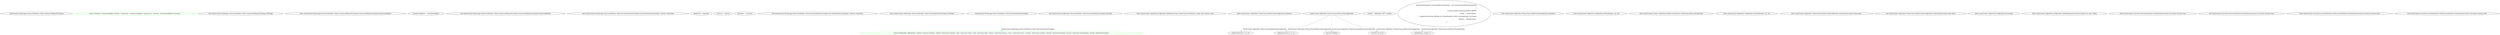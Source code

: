 digraph  {
m0_3 [cluster="QuantConnect.Brokerages.InteractiveBrokers.Client.CommissionReportEventArgs.ToString()", file="CommissionReportEventArgs.cs", label="QuantConnect.Brokerages.InteractiveBrokers.Client.CommissionReportEventArgs", span=""];
m0_4 [cluster="QuantConnect.Brokerages.InteractiveBrokers.Client.CommissionReportEventArgs.ToString()", color=green, community=0, file="CommissionReportEventArgs.cs", label="return $''ExecId: {CommissionReport.ExecId}, Commission: {CommissionReport.Commission}, Currency: {CommissionReport.Currency}'';", prediction=0, span="43-43"];
m0_5 [cluster="QuantConnect.Brokerages.InteractiveBrokers.Client.CommissionReportEventArgs.ToString()", file="CommissionReportEventArgs.cs", label="Exit QuantConnect.Brokerages.InteractiveBrokers.Client.CommissionReportEventArgs.ToString()", span="41-41"];
m0_0 [cluster="QuantConnect.Brokerages.InteractiveBrokers.Client.CommissionReportEventArgs.CommissionReportEventArgs(CommissionReport)", file="CommissionReportEventArgs.cs", label="Entry QuantConnect.Brokerages.InteractiveBrokers.Client.CommissionReportEventArgs.CommissionReportEventArgs(CommissionReport)", span="33-33"];
m0_1 [cluster="QuantConnect.Brokerages.InteractiveBrokers.Client.CommissionReportEventArgs.CommissionReportEventArgs(CommissionReport)", file="CommissionReportEventArgs.cs", label="CommissionReport = commissionReport", span="35-35"];
m0_2 [cluster="QuantConnect.Brokerages.InteractiveBrokers.Client.CommissionReportEventArgs.CommissionReportEventArgs(CommissionReport)", file="CommissionReportEventArgs.cs", label="Exit QuantConnect.Brokerages.InteractiveBrokers.Client.CommissionReportEventArgs.CommissionReportEventArgs(CommissionReport)", span="33-33"];
m1_0 [cluster="QuantConnect.Brokerages.InteractiveBrokers.Client.ExecutionDetailsEventArgs.ExecutionDetailsEventArgs(int, Contract, Execution)", file="ExecutionDetailsEventArgs.cs", label="Entry QuantConnect.Brokerages.InteractiveBrokers.Client.ExecutionDetailsEventArgs.ExecutionDetailsEventArgs(int, Contract, Execution)", span="43-43"];
m1_1 [cluster="QuantConnect.Brokerages.InteractiveBrokers.Client.ExecutionDetailsEventArgs.ExecutionDetailsEventArgs(int, Contract, Execution)", file="ExecutionDetailsEventArgs.cs", label="RequestId = requestId", span="45-45"];
m1_2 [cluster="QuantConnect.Brokerages.InteractiveBrokers.Client.ExecutionDetailsEventArgs.ExecutionDetailsEventArgs(int, Contract, Execution)", file="ExecutionDetailsEventArgs.cs", label="Contract = contract", span="46-46"];
m1_3 [cluster="QuantConnect.Brokerages.InteractiveBrokers.Client.ExecutionDetailsEventArgs.ExecutionDetailsEventArgs(int, Contract, Execution)", file="ExecutionDetailsEventArgs.cs", label="Execution = execution", span="47-47"];
m1_4 [cluster="QuantConnect.Brokerages.InteractiveBrokers.Client.ExecutionDetailsEventArgs.ExecutionDetailsEventArgs(int, Contract, Execution)", file="ExecutionDetailsEventArgs.cs", label="Exit QuantConnect.Brokerages.InteractiveBrokers.Client.ExecutionDetailsEventArgs.ExecutionDetailsEventArgs(int, Contract, Execution)", span="43-43"];
m1_5 [cluster="QuantConnect.Brokerages.InteractiveBrokers.Client.ExecutionDetailsEventArgs.ToString()", file="ExecutionDetailsEventArgs.cs", label="Entry QuantConnect.Brokerages.InteractiveBrokers.Client.ExecutionDetailsEventArgs.ToString()", span="53-53"];
m1_6 [cluster="QuantConnect.Brokerages.InteractiveBrokers.Client.ExecutionDetailsEventArgs.ToString()", color=green, community=0, file="ExecutionDetailsEventArgs.cs", label="return $''RequestId: {RequestId}, Symbol: {Contract.Symbol}, OrderId: {Execution.OrderId}, Time: {Execution.Time}, Side: {Execution.Side}, Shares: {Execution.Shares}, Price: {Execution.Price}, CumQty: {Execution.CumQty}, PermId: {Execution.PermId}, Account: {Execution.AcctNumber}, ExecId: {Execution.ExecId}'';", prediction=1, span="55-55"];
m1_7 [cluster="QuantConnect.Brokerages.InteractiveBrokers.Client.ExecutionDetailsEventArgs.ToString()", file="ExecutionDetailsEventArgs.cs", label="Exit QuantConnect.Brokerages.InteractiveBrokers.Client.ExecutionDetailsEventArgs.ToString()", span="53-53"];
m1_8 [file="ExecutionDetailsEventArgs.cs", label="QuantConnect.Brokerages.InteractiveBrokers.Client.ExecutionDetailsEventArgs", span=""];
m2_10 [cluster="QuantConnect.Algorithm.QCAlgorithm.AddEquity(string, QuantConnect.Resolution, string, bool, decimal, bool)", file="FinancialAdvisorDemoAlgorithm.cs", label="Entry QuantConnect.Algorithm.QCAlgorithm.AddEquity(string, QuantConnect.Resolution, string, bool, decimal, bool)", span="1350-1350"];
m2_0 [cluster="QuantConnect.Algorithm.CSharp.FinancialAdvisorDemoAlgorithm.Initialize()", file="FinancialAdvisorDemoAlgorithm.cs", label="Entry QuantConnect.Algorithm.CSharp.FinancialAdvisorDemoAlgorithm.Initialize()", span="35-35"];
m2_1 [cluster="QuantConnect.Algorithm.CSharp.FinancialAdvisorDemoAlgorithm.Initialize()", file="FinancialAdvisorDemoAlgorithm.cs", label="SetStartDate(2013, 10, 07)", span="37-37"];
m2_2 [cluster="QuantConnect.Algorithm.CSharp.FinancialAdvisorDemoAlgorithm.Initialize()", file="FinancialAdvisorDemoAlgorithm.cs", label="SetEndDate(2013, 10, 11)", span="38-38"];
m2_3 [cluster="QuantConnect.Algorithm.CSharp.FinancialAdvisorDemoAlgorithm.Initialize()", file="FinancialAdvisorDemoAlgorithm.cs", label="SetCash(100000)", span="39-39"];
m2_4 [cluster="QuantConnect.Algorithm.CSharp.FinancialAdvisorDemoAlgorithm.Initialize()", file="FinancialAdvisorDemoAlgorithm.cs", label="_symbol = AddEquity(''SPY'').Symbol", span="41-41"];
m2_5 [cluster="QuantConnect.Algorithm.CSharp.FinancialAdvisorDemoAlgorithm.Initialize()", file="FinancialAdvisorDemoAlgorithm.cs", label="DefaultOrderProperties.FinancialAdvisorProperties = new OrderFinancialAdvisorProperties\r\n            {\r\n                // account group created manually in IB/TWS\r\n                Group = ''TestGroupEQ'',\r\n                // supported allocation methods are: EqualQuantity, NetLiq, AvailableEquity, PctChange\r\n                Method = ''EqualQuantity''\r\n            }", span="47-53"];
m2_6 [cluster="QuantConnect.Algorithm.CSharp.FinancialAdvisorDemoAlgorithm.Initialize()", file="FinancialAdvisorDemoAlgorithm.cs", label="Exit QuantConnect.Algorithm.CSharp.FinancialAdvisorDemoAlgorithm.Initialize()", span="35-35"];
m2_8 [cluster="QuantConnect.Algorithm.QCAlgorithm.SetEndDate(int, int, int)", file="FinancialAdvisorDemoAlgorithm.cs", label="Entry QuantConnect.Algorithm.QCAlgorithm.SetEndDate(int, int, int)", span="1101-1101"];
m2_11 [cluster="QuantConnect.Orders.OrderFinancialAdvisorProperties.OrderFinancialAdvisorProperties()", file="FinancialAdvisorDemoAlgorithm.cs", label="Entry QuantConnect.Orders.OrderFinancialAdvisorProperties.OrderFinancialAdvisorProperties()", span="21-21"];
m2_7 [cluster="QuantConnect.Algorithm.QCAlgorithm.SetStartDate(int, int, int)", file="FinancialAdvisorDemoAlgorithm.cs", label="Entry QuantConnect.Algorithm.QCAlgorithm.SetStartDate(int, int, int)", span="1076-1076"];
m2_12 [cluster="QuantConnect.Algorithm.CSharp.FinancialAdvisorDemoAlgorithm.OnData(QuantConnect.Data.Slice)", file="FinancialAdvisorDemoAlgorithm.cs", label="Entry QuantConnect.Algorithm.CSharp.FinancialAdvisorDemoAlgorithm.OnData(QuantConnect.Data.Slice)", span="74-74"];
m2_13 [cluster="QuantConnect.Algorithm.CSharp.FinancialAdvisorDemoAlgorithm.OnData(QuantConnect.Data.Slice)", file="FinancialAdvisorDemoAlgorithm.cs", label="!Portfolio.Invested", span="76-76"];
m2_14 [cluster="QuantConnect.Algorithm.CSharp.FinancialAdvisorDemoAlgorithm.OnData(QuantConnect.Data.Slice)", file="FinancialAdvisorDemoAlgorithm.cs", label="SetHoldings(_symbol, 1)", span="80-80"];
m2_15 [cluster="QuantConnect.Algorithm.CSharp.FinancialAdvisorDemoAlgorithm.OnData(QuantConnect.Data.Slice)", file="FinancialAdvisorDemoAlgorithm.cs", label="Exit QuantConnect.Algorithm.CSharp.FinancialAdvisorDemoAlgorithm.OnData(QuantConnect.Data.Slice)", span="74-74"];
m2_9 [cluster="QuantConnect.Algorithm.QCAlgorithm.SetCash(int)", file="FinancialAdvisorDemoAlgorithm.cs", label="Entry QuantConnect.Algorithm.QCAlgorithm.SetCash(int)", span="1025-1025"];
m2_16 [cluster="QuantConnect.Algorithm.QCAlgorithm.SetHoldings(QuantConnect.Symbol, int, bool, string)", file="FinancialAdvisorDemoAlgorithm.cs", label="Entry QuantConnect.Algorithm.QCAlgorithm.SetHoldings(QuantConnect.Symbol, int, bool, string)", span="860-860"];
m2_17 [file="FinancialAdvisorDemoAlgorithm.cs", label="QuantConnect.Algorithm.CSharp.FinancialAdvisorDemoAlgorithm", span=""];
m3_0 [cluster="QuantConnect.Securities.ISecurityInitializer.Initialize(QuantConnect.Securities.Security, bool)", file="InteractiveBrokersBrokerage.cs", label="Entry QuantConnect.Securities.ISecurityInitializer.Initialize(QuantConnect.Securities.Security, bool)", span="28-28"];
m3_1 [cluster="QuantConnect.Securities.ISecurityInitializer.Initialize(QuantConnect.Securities.Security, bool)", file="InteractiveBrokersBrokerage.cs", label="Exit QuantConnect.Securities.ISecurityInitializer.Initialize(QuantConnect.Securities.Security, bool)", span="28-28"];
m3_2 [cluster="QuantConnect.Securities.SecurityInitializer.NullSecurityInitializer.Initialize(QuantConnect.Securities.Security, bool)", file="InteractiveBrokersBrokerage.cs", label="Entry QuantConnect.Securities.SecurityInitializer.NullSecurityInitializer.Initialize(QuantConnect.Securities.Security, bool)", span="43-43"];
m3_3 [cluster="QuantConnect.Securities.SecurityInitializer.NullSecurityInitializer.Initialize(QuantConnect.Securities.Security, bool)", file="InteractiveBrokersBrokerage.cs", label="Exit QuantConnect.Securities.SecurityInitializer.NullSecurityInitializer.Initialize(QuantConnect.Securities.Security, bool)", span="43-43"];
m1_8 -> m1_6  [color=green, key=1, label="QuantConnect.Brokerages.InteractiveBrokers.Client.ExecutionDetailsEventArgs", style=dashed];
m2_17 -> m2_1  [color=darkseagreen4, key=1, label="QuantConnect.Algorithm.CSharp.FinancialAdvisorDemoAlgorithm", style=dashed];
m2_17 -> m2_2  [color=darkseagreen4, key=1, label="QuantConnect.Algorithm.CSharp.FinancialAdvisorDemoAlgorithm", style=dashed];
m2_17 -> m2_3  [color=darkseagreen4, key=1, label="QuantConnect.Algorithm.CSharp.FinancialAdvisorDemoAlgorithm", style=dashed];
m2_17 -> m2_13  [color=darkseagreen4, key=1, label="QuantConnect.Algorithm.CSharp.FinancialAdvisorDemoAlgorithm", style=dashed];
m2_17 -> m2_14  [color=darkseagreen4, key=1, label="QuantConnect.Algorithm.CSharp.FinancialAdvisorDemoAlgorithm", style=dashed];
}
